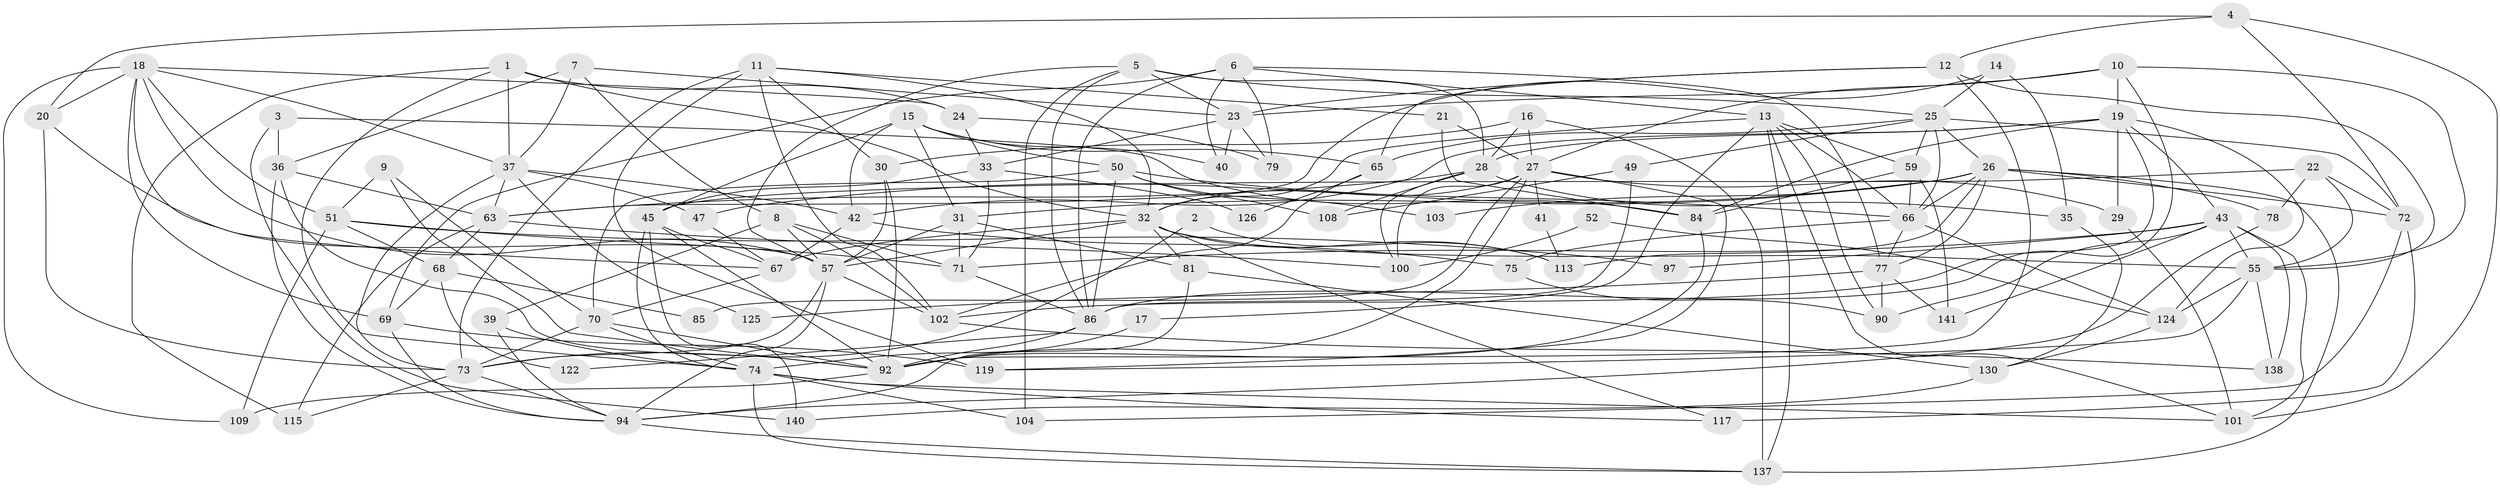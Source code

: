 // Generated by graph-tools (version 1.1) at 2025/52/02/27/25 19:52:03]
// undirected, 93 vertices, 231 edges
graph export_dot {
graph [start="1"]
  node [color=gray90,style=filled];
  1 [super="+95"];
  2;
  3;
  4;
  5 [super="+38"];
  6 [super="+106"];
  7;
  8 [super="+58"];
  9 [super="+127"];
  10;
  11 [super="+96"];
  12;
  13 [super="+89"];
  14;
  15;
  16;
  17;
  18 [super="+105"];
  19 [super="+118"];
  20 [super="+80"];
  21;
  22 [super="+93"];
  23 [super="+53"];
  24;
  25 [super="+60"];
  26 [super="+131"];
  27 [super="+107"];
  28 [super="+142"];
  29 [super="+87"];
  30;
  31 [super="+88"];
  32 [super="+139"];
  33 [super="+34"];
  35;
  36 [super="+44"];
  37 [super="+64"];
  39 [super="+112"];
  40;
  41;
  42 [super="+46"];
  43 [super="+48"];
  45 [super="+54"];
  47 [super="+83"];
  49;
  50 [super="+56"];
  51 [super="+62"];
  52;
  55 [super="+134"];
  57 [super="+61"];
  59 [super="+132"];
  63 [super="+114"];
  65 [super="+136"];
  66 [super="+121"];
  67 [super="+123"];
  68 [super="+135"];
  69;
  70 [super="+99"];
  71 [super="+82"];
  72 [super="+76"];
  73 [super="+116"];
  74 [super="+110"];
  75;
  77 [super="+133"];
  78;
  79;
  81;
  84 [super="+91"];
  85;
  86 [super="+98"];
  90 [super="+111"];
  92 [super="+144"];
  94 [super="+143"];
  97;
  100 [super="+128"];
  101;
  102 [super="+129"];
  103;
  104;
  108;
  109;
  113;
  115 [super="+120"];
  117;
  119;
  122;
  124;
  125;
  126;
  130;
  137;
  138;
  140;
  141;
  1 -- 32;
  1 -- 24;
  1 -- 115;
  1 -- 37;
  1 -- 74;
  2 -- 73;
  2 -- 113;
  3 -- 140;
  3 -- 84;
  3 -- 36;
  4 -- 101;
  4 -- 12;
  4 -- 72;
  4 -- 20;
  5 -- 104;
  5 -- 86;
  5 -- 23;
  5 -- 25;
  5 -- 28;
  5 -- 57;
  6 -- 79;
  6 -- 86;
  6 -- 13;
  6 -- 69;
  6 -- 40;
  6 -- 77;
  7 -- 8;
  7 -- 37;
  7 -- 23;
  7 -- 36;
  8 -- 57 [weight=2];
  8 -- 102;
  8 -- 39;
  8 -- 71;
  9 -- 92;
  9 -- 51;
  9 -- 70 [weight=2];
  10 -- 55;
  10 -- 23;
  10 -- 86;
  10 -- 19;
  10 -- 27;
  11 -- 30;
  11 -- 32;
  11 -- 21;
  11 -- 102;
  11 -- 119;
  11 -- 73;
  12 -- 92;
  12 -- 65;
  12 -- 55;
  12 -- 23;
  13 -- 17;
  13 -- 90;
  13 -- 66;
  13 -- 32;
  13 -- 137;
  13 -- 101;
  13 -- 59;
  14 -- 25;
  14 -- 35;
  14 -- 63;
  15 -- 45;
  15 -- 40;
  15 -- 50;
  15 -- 65;
  15 -- 31;
  15 -- 42;
  16 -- 137;
  16 -- 28;
  16 -- 27;
  16 -- 30;
  17 -- 74;
  18 -- 69;
  18 -- 51;
  18 -- 67;
  18 -- 20;
  18 -- 37;
  18 -- 24;
  18 -- 57;
  18 -- 109;
  19 -- 43;
  19 -- 42;
  19 -- 124;
  19 -- 84;
  19 -- 28;
  19 -- 102;
  19 -- 29;
  20 -- 73;
  20 -- 57;
  21 -- 84;
  21 -- 27;
  22 -- 45;
  22 -- 55;
  22 -- 72;
  22 -- 78;
  23 -- 40;
  23 -- 33;
  23 -- 79;
  24 -- 79;
  24 -- 33;
  25 -- 59;
  25 -- 49;
  25 -- 66;
  25 -- 26;
  25 -- 72;
  25 -- 65;
  26 -- 31;
  26 -- 77;
  26 -- 47;
  26 -- 113;
  26 -- 66;
  26 -- 103;
  26 -- 137;
  26 -- 78;
  26 -- 72;
  27 -- 29;
  27 -- 32;
  27 -- 100;
  27 -- 41;
  27 -- 85;
  27 -- 119;
  27 -- 92;
  28 -- 63;
  28 -- 35;
  28 -- 108;
  28 -- 100;
  29 -- 101;
  30 -- 92;
  30 -- 57;
  31 -- 81;
  31 -- 71;
  31 -- 57;
  32 -- 81;
  32 -- 113;
  32 -- 117;
  32 -- 55;
  32 -- 67;
  32 -- 57;
  33 -- 126;
  33 -- 45;
  33 -- 71;
  35 -- 130;
  36 -- 92;
  36 -- 94;
  36 -- 63;
  37 -- 125;
  37 -- 42;
  37 -- 73;
  37 -- 47;
  37 -- 63;
  39 -- 94;
  39 -- 74;
  41 -- 113;
  42 -- 75;
  42 -- 67;
  43 -- 97;
  43 -- 55;
  43 -- 71;
  43 -- 101;
  43 -- 90;
  43 -- 138;
  43 -- 141;
  45 -- 140;
  45 -- 74;
  45 -- 92;
  45 -- 67;
  47 -- 67;
  49 -- 108;
  49 -- 86;
  50 -- 66;
  50 -- 86;
  50 -- 108;
  50 -- 70;
  50 -- 103;
  51 -- 97;
  51 -- 109;
  51 -- 71;
  51 -- 68;
  52 -- 124;
  52 -- 100;
  55 -- 119;
  55 -- 124;
  55 -- 138;
  57 -- 73;
  57 -- 102 [weight=2];
  57 -- 94;
  59 -- 66;
  59 -- 141;
  59 -- 84;
  63 -- 100 [weight=2];
  63 -- 115;
  63 -- 68;
  65 -- 102;
  65 -- 126;
  66 -- 75 [weight=2];
  66 -- 124;
  66 -- 77;
  67 -- 70;
  68 -- 69;
  68 -- 85;
  68 -- 122;
  69 -- 119;
  69 -- 94;
  70 -- 92;
  70 -- 73;
  70 -- 74;
  71 -- 86;
  72 -- 117;
  72 -- 104;
  73 -- 94;
  73 -- 115;
  74 -- 104;
  74 -- 101;
  74 -- 117;
  74 -- 137;
  75 -- 90;
  77 -- 125;
  77 -- 90;
  77 -- 141;
  78 -- 94;
  81 -- 94;
  81 -- 130;
  84 -- 92;
  86 -- 122;
  86 -- 92;
  92 -- 109;
  94 -- 137;
  102 -- 138;
  124 -- 130;
  130 -- 140;
}
